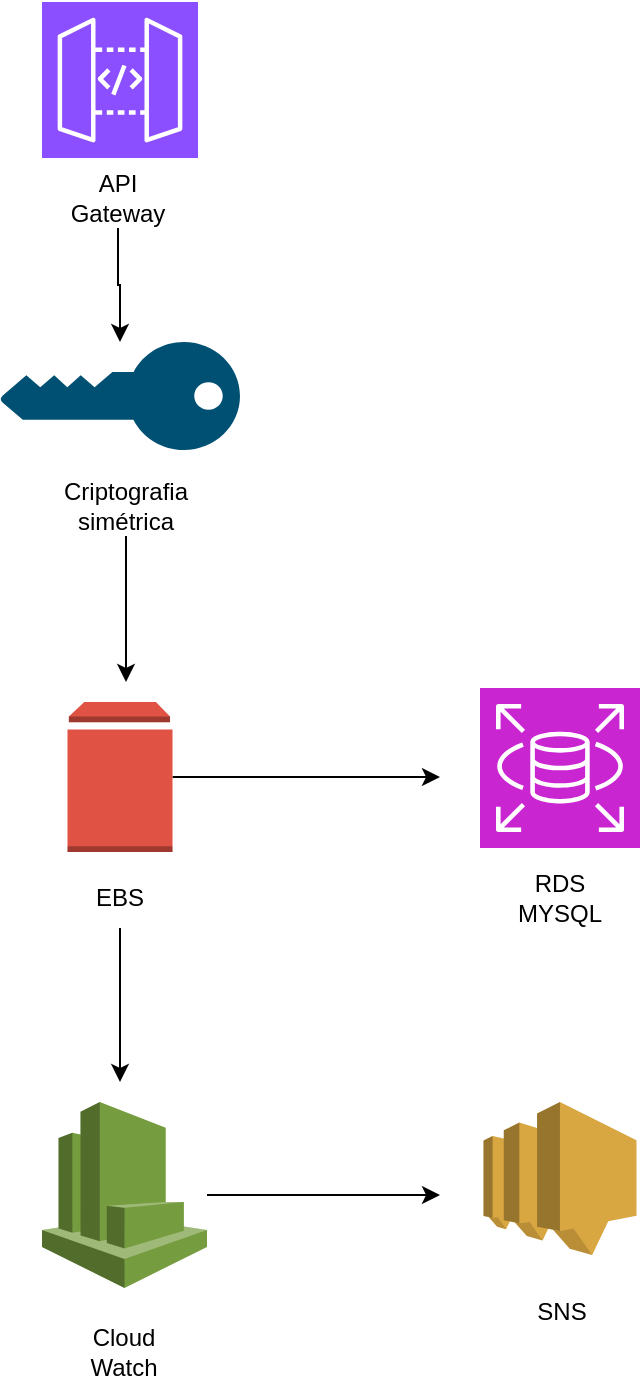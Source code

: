 <mxfile version="27.0.6">
  <diagram name="Página-1" id="Uby4DdCS2aKfuwwsVgoy">
    <mxGraphModel dx="2125" dy="1983" grid="1" gridSize="10" guides="1" tooltips="1" connect="1" arrows="1" fold="1" page="1" pageScale="1" pageWidth="1169" pageHeight="827" math="0" shadow="0">
      <root>
        <mxCell id="0" />
        <mxCell id="1" parent="0" />
        <mxCell id="0SUM2DXE3MnABpjG0to5-1" value="" style="group" parent="1" vertex="1" connectable="0">
          <mxGeometry x="445" y="69" width="78" height="113" as="geometry" />
        </mxCell>
        <mxCell id="J3wXxuo7UUnqpM9CAC4g-1" value="" style="sketch=0;points=[[0,0,0],[0.25,0,0],[0.5,0,0],[0.75,0,0],[1,0,0],[0,1,0],[0.25,1,0],[0.5,1,0],[0.75,1,0],[1,1,0],[0,0.25,0],[0,0.5,0],[0,0.75,0],[1,0.25,0],[1,0.5,0],[1,0.75,0]];outlineConnect=0;fontColor=#232F3E;fillColor=#8C4FFF;strokeColor=#ffffff;dashed=0;verticalLabelPosition=bottom;verticalAlign=top;align=center;html=1;fontSize=12;fontStyle=0;aspect=fixed;shape=mxgraph.aws4.resourceIcon;resIcon=mxgraph.aws4.api_gateway;" parent="0SUM2DXE3MnABpjG0to5-1" vertex="1">
          <mxGeometry width="78" height="78" as="geometry" />
        </mxCell>
        <mxCell id="J3wXxuo7UUnqpM9CAC4g-7" value="API Gateway" style="text;html=1;align=center;verticalAlign=middle;whiteSpace=wrap;rounded=0;" parent="0SUM2DXE3MnABpjG0to5-1" vertex="1">
          <mxGeometry x="8" y="83" width="60" height="30" as="geometry" />
        </mxCell>
        <mxCell id="0SUM2DXE3MnABpjG0to5-2" value="" style="group" parent="1" vertex="1" connectable="0">
          <mxGeometry x="454" y="419" width="60" height="113" as="geometry" />
        </mxCell>
        <mxCell id="2QbMrIom6AvMLgEXBVpm-10" style="edgeStyle=orthogonalEdgeStyle;rounded=0;orthogonalLoop=1;jettySize=auto;html=1;" edge="1" parent="0SUM2DXE3MnABpjG0to5-2" source="J3wXxuo7UUnqpM9CAC4g-2">
          <mxGeometry relative="1" as="geometry">
            <mxPoint x="190" y="37.5" as="targetPoint" />
          </mxGeometry>
        </mxCell>
        <mxCell id="J3wXxuo7UUnqpM9CAC4g-2" value="" style="outlineConnect=0;dashed=0;verticalLabelPosition=bottom;verticalAlign=top;align=center;html=1;shape=mxgraph.aws3.volume;fillColor=#E05243;gradientColor=none;" parent="0SUM2DXE3MnABpjG0to5-2" vertex="1">
          <mxGeometry x="3.75" width="52.5" height="75" as="geometry" />
        </mxCell>
        <mxCell id="2QbMrIom6AvMLgEXBVpm-9" style="edgeStyle=orthogonalEdgeStyle;rounded=0;orthogonalLoop=1;jettySize=auto;html=1;" edge="1" parent="0SUM2DXE3MnABpjG0to5-2" source="J3wXxuo7UUnqpM9CAC4g-8">
          <mxGeometry relative="1" as="geometry">
            <mxPoint x="30" y="190" as="targetPoint" />
          </mxGeometry>
        </mxCell>
        <mxCell id="J3wXxuo7UUnqpM9CAC4g-8" value="EBS" style="text;html=1;align=center;verticalAlign=middle;whiteSpace=wrap;rounded=0;" parent="0SUM2DXE3MnABpjG0to5-2" vertex="1">
          <mxGeometry y="83" width="60" height="30" as="geometry" />
        </mxCell>
        <mxCell id="0SUM2DXE3MnABpjG0to5-4" value="" style="group" parent="1" vertex="1" connectable="0">
          <mxGeometry x="665.75" y="619" width="76.5" height="120" as="geometry" />
        </mxCell>
        <mxCell id="J3wXxuo7UUnqpM9CAC4g-6" value="" style="outlineConnect=0;dashed=0;verticalLabelPosition=bottom;verticalAlign=top;align=center;html=1;shape=mxgraph.aws3.sns;fillColor=#D9A741;gradientColor=none;" parent="0SUM2DXE3MnABpjG0to5-4" vertex="1">
          <mxGeometry width="76.5" height="76.5" as="geometry" />
        </mxCell>
        <mxCell id="J3wXxuo7UUnqpM9CAC4g-12" value="&lt;font style=&quot;vertical-align: inherit;&quot;&gt;&lt;font style=&quot;vertical-align: inherit;&quot;&gt;SNS&lt;/font&gt;&lt;/font&gt;" style="text;html=1;align=center;verticalAlign=middle;whiteSpace=wrap;rounded=0;" parent="0SUM2DXE3MnABpjG0to5-4" vertex="1">
          <mxGeometry x="9" y="90" width="60" height="30" as="geometry" />
        </mxCell>
        <mxCell id="0SUM2DXE3MnABpjG0to5-7" value="" style="group" parent="1" vertex="1" connectable="0">
          <mxGeometry x="445" y="619" width="82.5" height="140" as="geometry" />
        </mxCell>
        <mxCell id="2QbMrIom6AvMLgEXBVpm-11" style="edgeStyle=orthogonalEdgeStyle;rounded=0;orthogonalLoop=1;jettySize=auto;html=1;" edge="1" parent="0SUM2DXE3MnABpjG0to5-7" source="J3wXxuo7UUnqpM9CAC4g-5">
          <mxGeometry relative="1" as="geometry">
            <mxPoint x="199" y="46.5" as="targetPoint" />
          </mxGeometry>
        </mxCell>
        <mxCell id="J3wXxuo7UUnqpM9CAC4g-5" value="" style="outlineConnect=0;dashed=0;verticalLabelPosition=bottom;verticalAlign=top;align=center;html=1;shape=mxgraph.aws3.cloudwatch;fillColor=#759C3E;gradientColor=none;" parent="0SUM2DXE3MnABpjG0to5-7" vertex="1">
          <mxGeometry width="82.5" height="93" as="geometry" />
        </mxCell>
        <mxCell id="J3wXxuo7UUnqpM9CAC4g-11" value="Cloud&lt;br/&gt;Watch" style="text;html=1;align=center;verticalAlign=middle;whiteSpace=wrap;rounded=0;" parent="0SUM2DXE3MnABpjG0to5-7" vertex="1">
          <mxGeometry x="11" y="110" width="60" height="30" as="geometry" />
        </mxCell>
        <mxCell id="0SUM2DXE3MnABpjG0to5-14" value="" style="group" parent="1" vertex="1" connectable="0">
          <mxGeometry x="424" y="239" width="120" height="97" as="geometry" />
        </mxCell>
        <mxCell id="J3wXxuo7UUnqpM9CAC4g-4" value="" style="points=[[0,0.5,0],[0.24,0,0],[0.5,0.28,0],[0.995,0.475,0],[0.5,0.72,0],[0.24,1,0]];verticalLabelPosition=bottom;sketch=0;html=1;verticalAlign=top;aspect=fixed;align=center;pointerEvents=1;shape=mxgraph.cisco19.key;fillColor=#005073;strokeColor=none;rotation=90;direction=south;" parent="0SUM2DXE3MnABpjG0to5-14" vertex="1">
          <mxGeometry x="33" y="-33" width="54" height="120" as="geometry" />
        </mxCell>
        <mxCell id="2QbMrIom6AvMLgEXBVpm-7" style="edgeStyle=orthogonalEdgeStyle;rounded=0;orthogonalLoop=1;jettySize=auto;html=1;" edge="1" parent="0SUM2DXE3MnABpjG0to5-14" source="J3wXxuo7UUnqpM9CAC4g-10">
          <mxGeometry relative="1" as="geometry">
            <mxPoint x="63" y="170" as="targetPoint" />
          </mxGeometry>
        </mxCell>
        <mxCell id="J3wXxuo7UUnqpM9CAC4g-10" value="Criptografia simétrica" style="text;html=1;align=center;verticalAlign=middle;whiteSpace=wrap;rounded=0;" parent="0SUM2DXE3MnABpjG0to5-14" vertex="1">
          <mxGeometry x="33" y="67" width="60" height="30" as="geometry" />
        </mxCell>
        <mxCell id="2QbMrIom6AvMLgEXBVpm-1" value="" style="group" vertex="1" connectable="0" parent="1">
          <mxGeometry x="664" y="412" width="80" height="120" as="geometry" />
        </mxCell>
        <mxCell id="2QbMrIom6AvMLgEXBVpm-2" value="" style="sketch=0;points=[[0,0,0],[0.25,0,0],[0.5,0,0],[0.75,0,0],[1,0,0],[0,1,0],[0.25,1,0],[0.5,1,0],[0.75,1,0],[1,1,0],[0,0.25,0],[0,0.5,0],[0,0.75,0],[1,0.25,0],[1,0.5,0],[1,0.75,0]];outlineConnect=0;fontColor=#232F3E;fillColor=#C925D1;strokeColor=#ffffff;dashed=0;verticalLabelPosition=bottom;verticalAlign=top;align=center;html=1;fontSize=12;fontStyle=0;aspect=fixed;shape=mxgraph.aws4.resourceIcon;resIcon=mxgraph.aws4.rds;container=0;" vertex="1" parent="2QbMrIom6AvMLgEXBVpm-1">
          <mxGeometry width="80" height="80" as="geometry" />
        </mxCell>
        <mxCell id="2QbMrIom6AvMLgEXBVpm-3" value="RDS MYSQL" style="text;html=1;align=center;verticalAlign=middle;whiteSpace=wrap;rounded=0;" vertex="1" parent="2QbMrIom6AvMLgEXBVpm-1">
          <mxGeometry x="10" y="90" width="60" height="30" as="geometry" />
        </mxCell>
        <mxCell id="2QbMrIom6AvMLgEXBVpm-6" style="edgeStyle=orthogonalEdgeStyle;rounded=0;orthogonalLoop=1;jettySize=auto;html=1;" edge="1" parent="1" source="J3wXxuo7UUnqpM9CAC4g-7" target="J3wXxuo7UUnqpM9CAC4g-4">
          <mxGeometry relative="1" as="geometry" />
        </mxCell>
      </root>
    </mxGraphModel>
  </diagram>
</mxfile>
